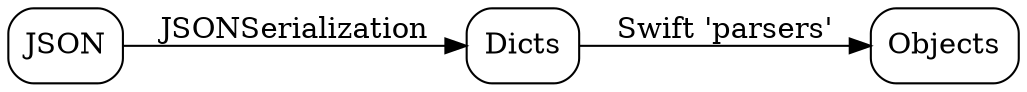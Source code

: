 digraph {
    node [shape=rect style=rounded];
    rankdir=LR;
    JSON -> Dicts [label=JSONSerialization]
    Dicts -> Objects [label="Swift 'parsers'"]
}